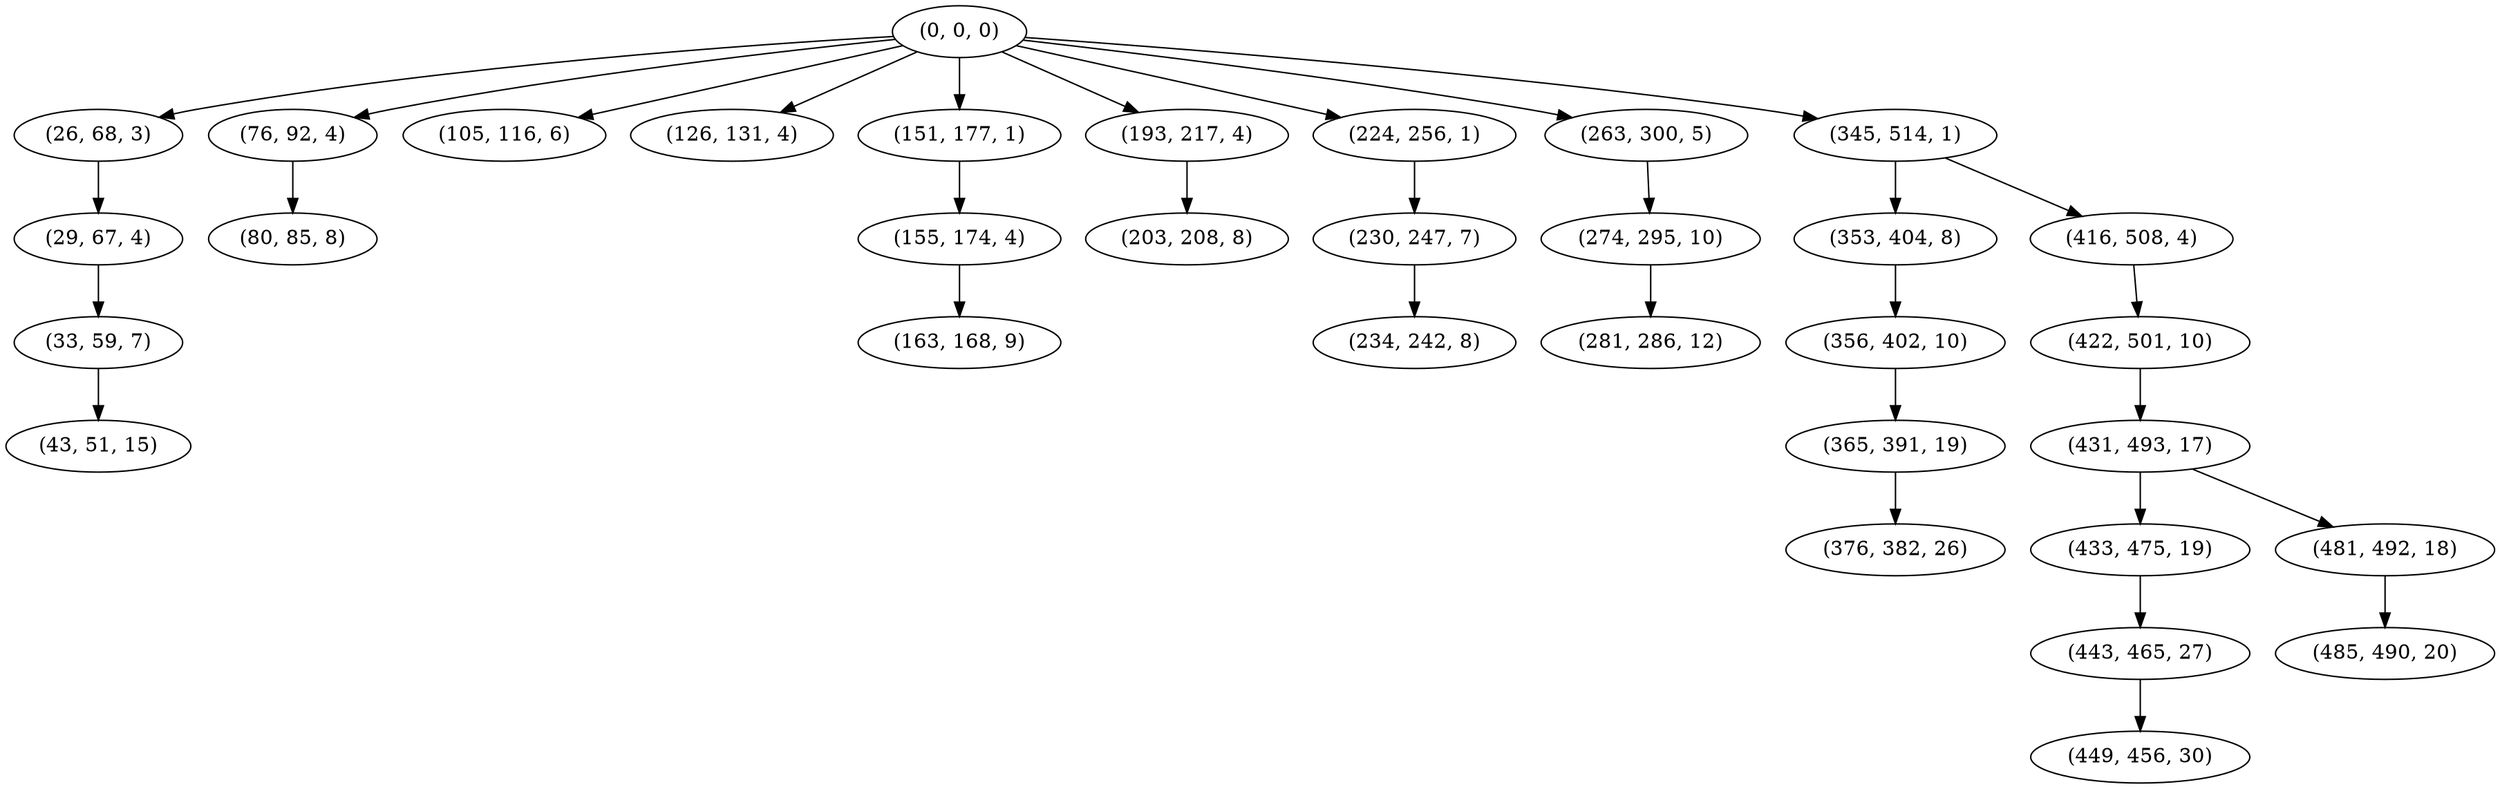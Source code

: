 digraph tree {
    "(0, 0, 0)";
    "(26, 68, 3)";
    "(29, 67, 4)";
    "(33, 59, 7)";
    "(43, 51, 15)";
    "(76, 92, 4)";
    "(80, 85, 8)";
    "(105, 116, 6)";
    "(126, 131, 4)";
    "(151, 177, 1)";
    "(155, 174, 4)";
    "(163, 168, 9)";
    "(193, 217, 4)";
    "(203, 208, 8)";
    "(224, 256, 1)";
    "(230, 247, 7)";
    "(234, 242, 8)";
    "(263, 300, 5)";
    "(274, 295, 10)";
    "(281, 286, 12)";
    "(345, 514, 1)";
    "(353, 404, 8)";
    "(356, 402, 10)";
    "(365, 391, 19)";
    "(376, 382, 26)";
    "(416, 508, 4)";
    "(422, 501, 10)";
    "(431, 493, 17)";
    "(433, 475, 19)";
    "(443, 465, 27)";
    "(449, 456, 30)";
    "(481, 492, 18)";
    "(485, 490, 20)";
    "(0, 0, 0)" -> "(26, 68, 3)";
    "(0, 0, 0)" -> "(76, 92, 4)";
    "(0, 0, 0)" -> "(105, 116, 6)";
    "(0, 0, 0)" -> "(126, 131, 4)";
    "(0, 0, 0)" -> "(151, 177, 1)";
    "(0, 0, 0)" -> "(193, 217, 4)";
    "(0, 0, 0)" -> "(224, 256, 1)";
    "(0, 0, 0)" -> "(263, 300, 5)";
    "(0, 0, 0)" -> "(345, 514, 1)";
    "(26, 68, 3)" -> "(29, 67, 4)";
    "(29, 67, 4)" -> "(33, 59, 7)";
    "(33, 59, 7)" -> "(43, 51, 15)";
    "(76, 92, 4)" -> "(80, 85, 8)";
    "(151, 177, 1)" -> "(155, 174, 4)";
    "(155, 174, 4)" -> "(163, 168, 9)";
    "(193, 217, 4)" -> "(203, 208, 8)";
    "(224, 256, 1)" -> "(230, 247, 7)";
    "(230, 247, 7)" -> "(234, 242, 8)";
    "(263, 300, 5)" -> "(274, 295, 10)";
    "(274, 295, 10)" -> "(281, 286, 12)";
    "(345, 514, 1)" -> "(353, 404, 8)";
    "(345, 514, 1)" -> "(416, 508, 4)";
    "(353, 404, 8)" -> "(356, 402, 10)";
    "(356, 402, 10)" -> "(365, 391, 19)";
    "(365, 391, 19)" -> "(376, 382, 26)";
    "(416, 508, 4)" -> "(422, 501, 10)";
    "(422, 501, 10)" -> "(431, 493, 17)";
    "(431, 493, 17)" -> "(433, 475, 19)";
    "(431, 493, 17)" -> "(481, 492, 18)";
    "(433, 475, 19)" -> "(443, 465, 27)";
    "(443, 465, 27)" -> "(449, 456, 30)";
    "(481, 492, 18)" -> "(485, 490, 20)";
}
